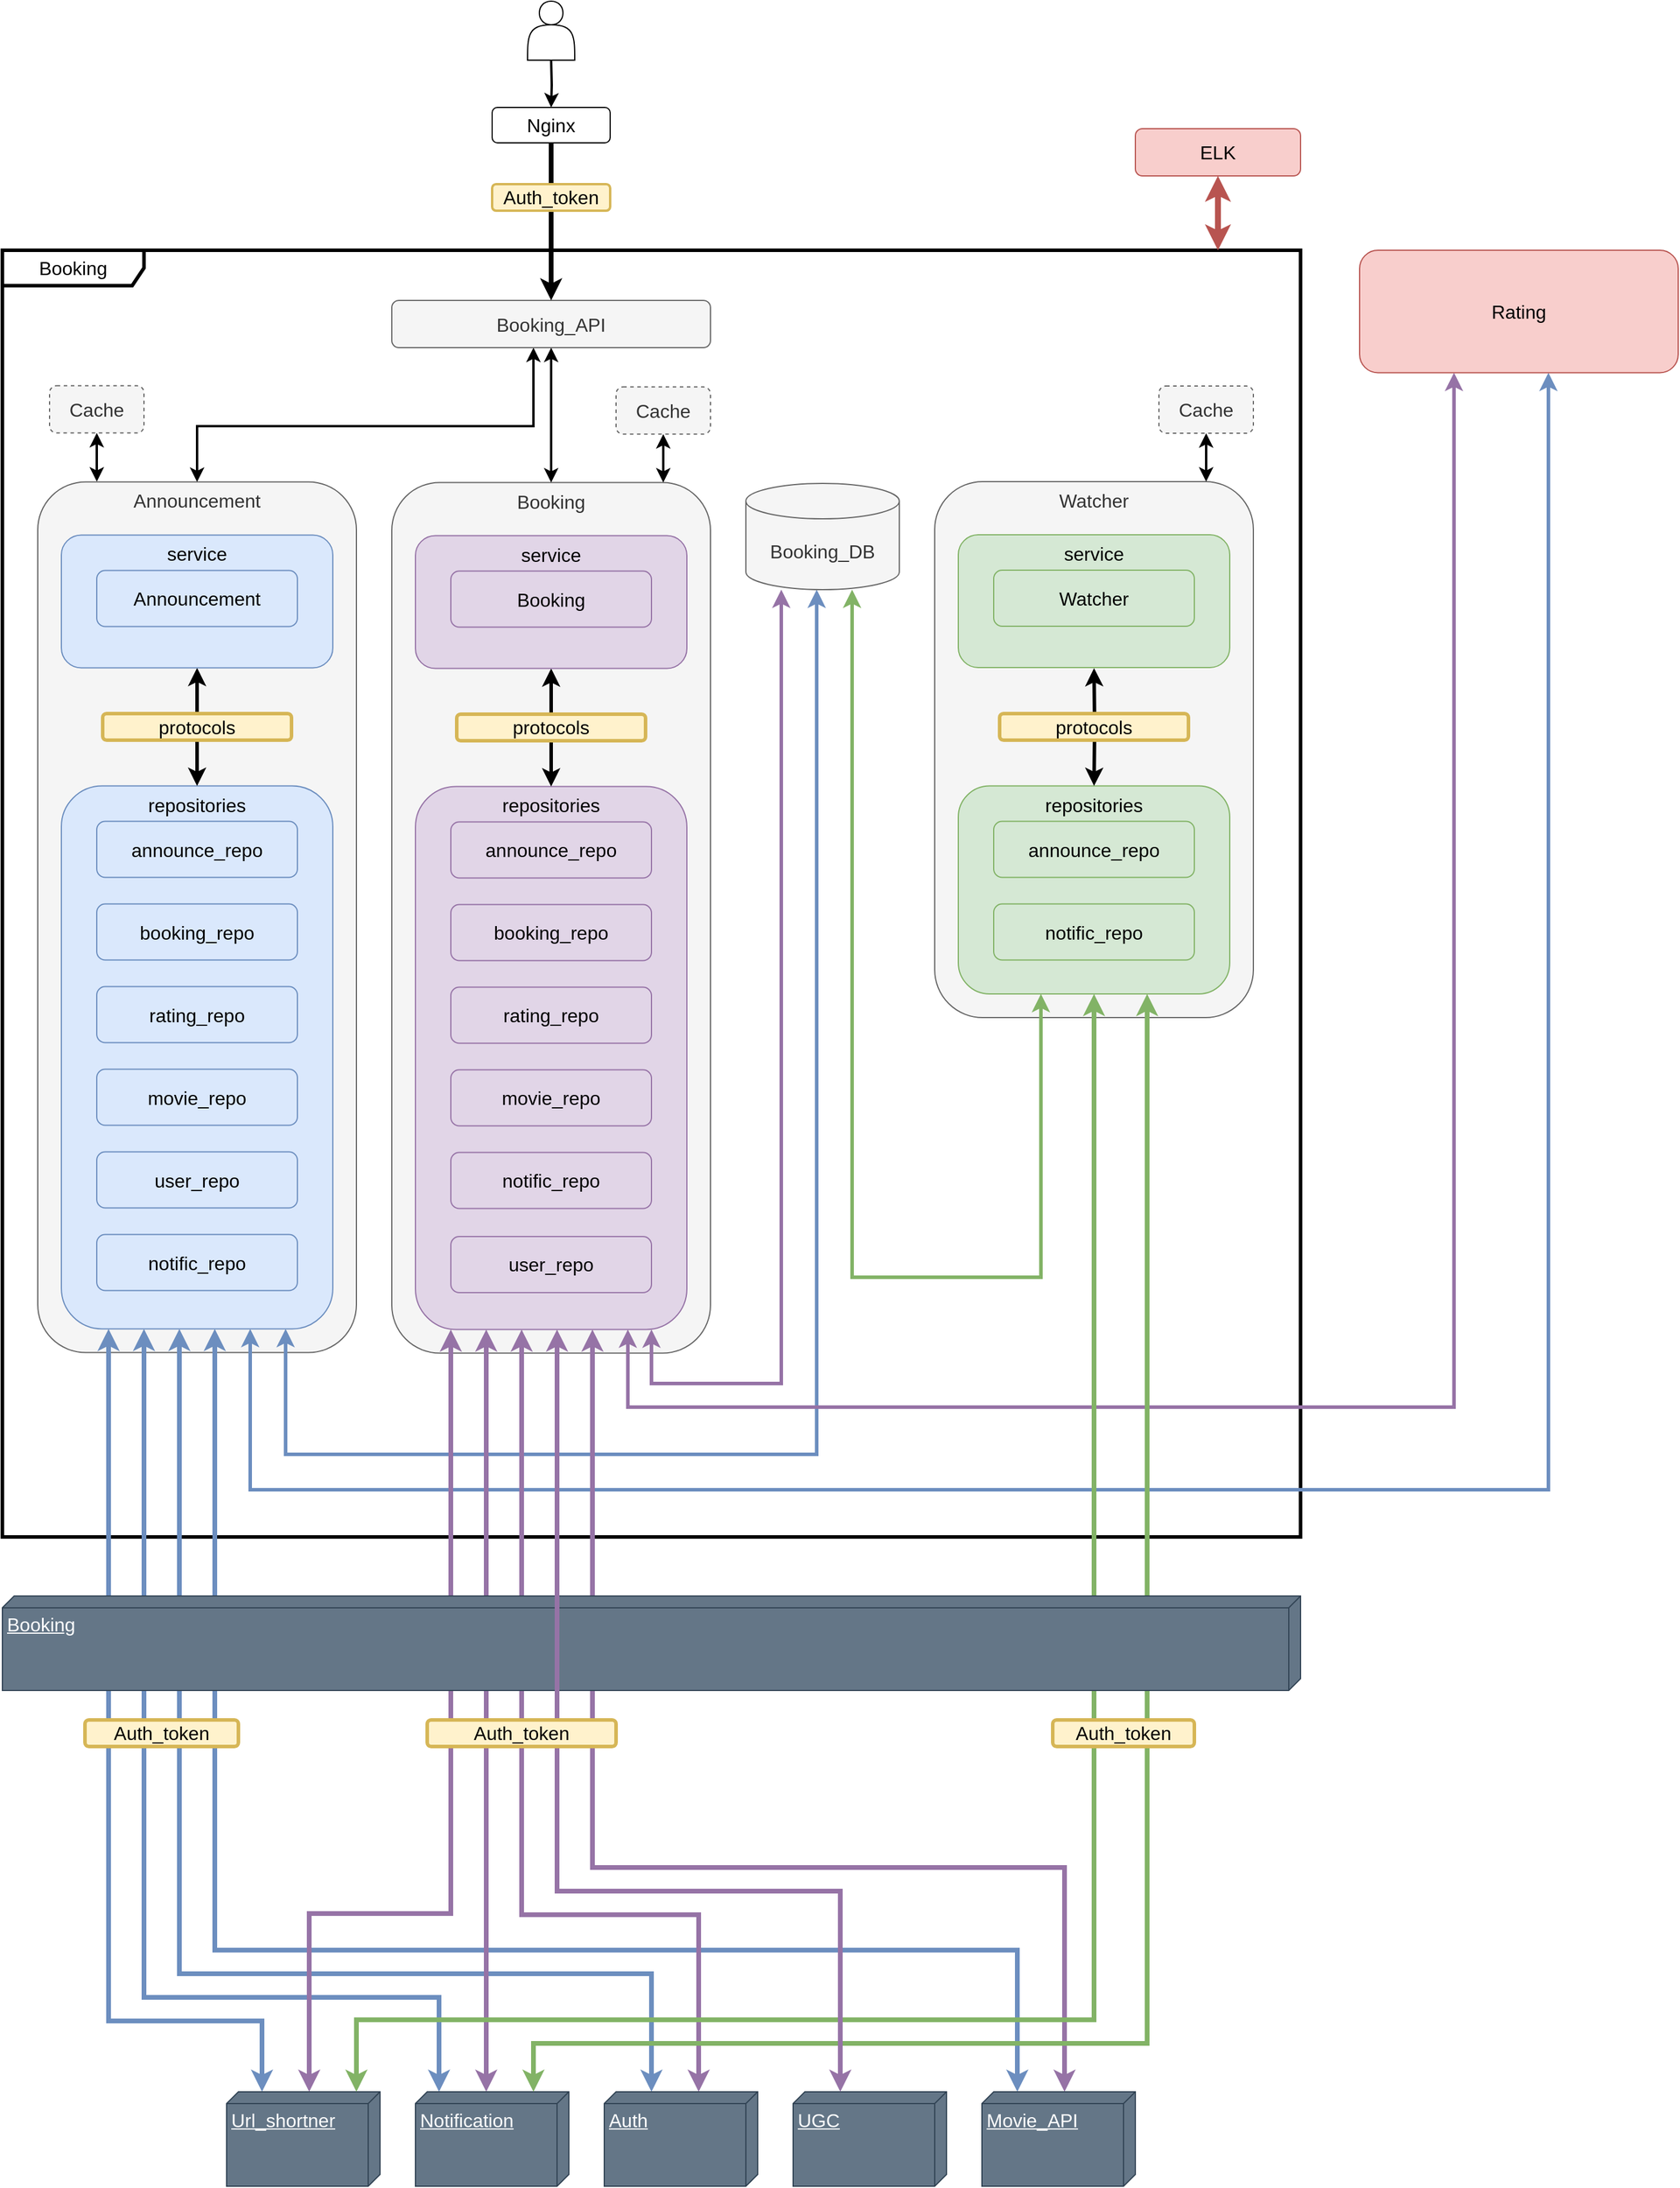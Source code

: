 <mxfile version="21.1.2" type="device">
  <diagram name="Page-1" id="5f0bae14-7c28-e335-631c-24af17079c00">
    <mxGraphModel dx="774" dy="3084" grid="1" gridSize="10" guides="1" tooltips="1" connect="1" arrows="1" fold="1" page="1" pageScale="1" pageWidth="1654" pageHeight="1169" background="none" math="0" shadow="0">
      <root>
        <mxCell id="0" />
        <mxCell id="1" parent="0" />
        <mxCell id="QMjqb86_VweFeZpwHgAz-182" value="Booking" style="shape=umlFrame;whiteSpace=wrap;html=1;fontSize=16;width=120;height=30;strokeWidth=3;shadow=0;" parent="1" vertex="1">
          <mxGeometry x="5100" y="291" width="1100" height="1090" as="geometry" />
        </mxCell>
        <mxCell id="QMjqb86_VweFeZpwHgAz-158" value="Watcher" style="rounded=1;whiteSpace=wrap;html=1;fontSize=16;verticalAlign=top;horizontal=1;fillColor=#f5f5f5;strokeColor=#666666;fontColor=#333333;" parent="1" vertex="1">
          <mxGeometry x="5890" y="487" width="270" height="454" as="geometry" />
        </mxCell>
        <mxCell id="QMjqb86_VweFeZpwHgAz-90" value="Booking" style="rounded=1;whiteSpace=wrap;html=1;fontSize=16;verticalAlign=top;horizontal=1;fillColor=#f5f5f5;strokeColor=#666666;fontColor=#333333;" parent="1" vertex="1">
          <mxGeometry x="5430" y="487.75" width="270" height="737.5" as="geometry" />
        </mxCell>
        <mxCell id="QMjqb86_VweFeZpwHgAz-7" value="Announcement" style="rounded=1;whiteSpace=wrap;html=1;fontSize=16;verticalAlign=top;horizontal=1;fillColor=#f5f5f5;strokeColor=#666666;fontColor=#333333;" parent="1" vertex="1">
          <mxGeometry x="5130" y="487.25" width="270" height="737.5" as="geometry" />
        </mxCell>
        <mxCell id="QMjqb86_VweFeZpwHgAz-134" style="edgeStyle=orthogonalEdgeStyle;rounded=0;orthogonalLoop=1;jettySize=auto;html=1;startArrow=classic;startFill=1;strokeWidth=4;fillColor=#dae8fc;strokeColor=#6c8ebf;" parent="1" source="QMjqb86_VweFeZpwHgAz-29" target="QMjqb86_VweFeZpwHgAz-109" edge="1">
          <mxGeometry relative="1" as="geometry">
            <Array as="points">
              <mxPoint x="5190" y="1791" />
              <mxPoint x="5320" y="1791" />
            </Array>
          </mxGeometry>
        </mxCell>
        <mxCell id="QMjqb86_VweFeZpwHgAz-135" style="edgeStyle=orthogonalEdgeStyle;rounded=0;orthogonalLoop=1;jettySize=auto;html=1;strokeWidth=4;startArrow=classic;startFill=1;fillColor=#dae8fc;strokeColor=#6c8ebf;" parent="1" source="QMjqb86_VweFeZpwHgAz-29" target="QMjqb86_VweFeZpwHgAz-105" edge="1">
          <mxGeometry relative="1" as="geometry">
            <Array as="points">
              <mxPoint x="5220" y="1771" />
              <mxPoint x="5470" y="1771" />
            </Array>
          </mxGeometry>
        </mxCell>
        <mxCell id="QMjqb86_VweFeZpwHgAz-136" style="edgeStyle=orthogonalEdgeStyle;rounded=0;orthogonalLoop=1;jettySize=auto;html=1;strokeWidth=4;startArrow=classic;startFill=1;fillColor=#dae8fc;strokeColor=#6c8ebf;" parent="1" source="QMjqb86_VweFeZpwHgAz-29" target="QMjqb86_VweFeZpwHgAz-106" edge="1">
          <mxGeometry relative="1" as="geometry">
            <Array as="points">
              <mxPoint x="5250" y="1751" />
              <mxPoint x="5650" y="1751" />
            </Array>
          </mxGeometry>
        </mxCell>
        <mxCell id="QMjqb86_VweFeZpwHgAz-137" style="edgeStyle=orthogonalEdgeStyle;rounded=0;orthogonalLoop=1;jettySize=auto;html=1;strokeWidth=4;startArrow=classic;startFill=1;fillColor=#dae8fc;strokeColor=#6c8ebf;" parent="1" source="QMjqb86_VweFeZpwHgAz-29" target="QMjqb86_VweFeZpwHgAz-108" edge="1">
          <mxGeometry relative="1" as="geometry">
            <Array as="points">
              <mxPoint x="5280" y="1731" />
              <mxPoint x="5960" y="1731" />
            </Array>
          </mxGeometry>
        </mxCell>
        <mxCell id="QMjqb86_VweFeZpwHgAz-139" style="edgeStyle=orthogonalEdgeStyle;rounded=0;orthogonalLoop=1;jettySize=auto;html=1;strokeWidth=3;startArrow=classic;startFill=1;fillColor=#dae8fc;strokeColor=#6c8ebf;" parent="1" source="QMjqb86_VweFeZpwHgAz-29" target="QMjqb86_VweFeZpwHgAz-118" edge="1">
          <mxGeometry relative="1" as="geometry">
            <Array as="points">
              <mxPoint x="5310" y="1341" />
              <mxPoint x="6410" y="1341" />
            </Array>
          </mxGeometry>
        </mxCell>
        <mxCell id="QMjqb86_VweFeZpwHgAz-141" style="edgeStyle=orthogonalEdgeStyle;rounded=0;orthogonalLoop=1;jettySize=auto;html=1;strokeWidth=3;startArrow=classic;startFill=1;fillColor=#dae8fc;strokeColor=#6c8ebf;" parent="1" source="QMjqb86_VweFeZpwHgAz-29" target="QMjqb86_VweFeZpwHgAz-110" edge="1">
          <mxGeometry relative="1" as="geometry">
            <Array as="points">
              <mxPoint x="5340" y="1311" />
              <mxPoint x="5790" y="1311" />
            </Array>
          </mxGeometry>
        </mxCell>
        <mxCell id="QMjqb86_VweFeZpwHgAz-29" value="repositories" style="rounded=1;whiteSpace=wrap;html=1;fontSize=16;fillColor=#dae8fc;strokeColor=#6c8ebf;verticalAlign=top;" parent="1" vertex="1">
          <mxGeometry x="5150" y="744.75" width="230" height="460" as="geometry" />
        </mxCell>
        <mxCell id="QMjqb86_VweFeZpwHgAz-60" value="announce_repo" style="rounded=1;whiteSpace=wrap;html=1;fontSize=16;fillColor=#dae8fc;strokeColor=#6c8ebf;verticalAlign=middle;" parent="1" vertex="1">
          <mxGeometry x="5180" y="774.75" width="170" height="47.5" as="geometry" />
        </mxCell>
        <mxCell id="QMjqb86_VweFeZpwHgAz-61" value="booking_repo" style="rounded=1;whiteSpace=wrap;html=1;fontSize=16;fillColor=#dae8fc;strokeColor=#6c8ebf;verticalAlign=middle;" parent="1" vertex="1">
          <mxGeometry x="5180" y="844.75" width="170" height="47.5" as="geometry" />
        </mxCell>
        <mxCell id="QMjqb86_VweFeZpwHgAz-62" value="movie_repo" style="rounded=1;whiteSpace=wrap;html=1;fontSize=16;fillColor=#dae8fc;strokeColor=#6c8ebf;verticalAlign=middle;" parent="1" vertex="1">
          <mxGeometry x="5180" y="984.75" width="170" height="47.5" as="geometry" />
        </mxCell>
        <mxCell id="QMjqb86_VweFeZpwHgAz-63" value="rating_repo" style="rounded=1;whiteSpace=wrap;html=1;fontSize=16;fillColor=#dae8fc;strokeColor=#6c8ebf;verticalAlign=middle;" parent="1" vertex="1">
          <mxGeometry x="5180" y="914.75" width="170" height="47.5" as="geometry" />
        </mxCell>
        <mxCell id="QMjqb86_VweFeZpwHgAz-64" value="user_repo" style="rounded=1;whiteSpace=wrap;html=1;fontSize=16;fillColor=#dae8fc;strokeColor=#6c8ebf;verticalAlign=middle;" parent="1" vertex="1">
          <mxGeometry x="5180" y="1054.75" width="170" height="47.5" as="geometry" />
        </mxCell>
        <mxCell id="QMjqb86_VweFeZpwHgAz-65" value="notific_repo" style="rounded=1;whiteSpace=wrap;html=1;fontSize=16;fillColor=#dae8fc;strokeColor=#6c8ebf;verticalAlign=middle;" parent="1" vertex="1">
          <mxGeometry x="5180" y="1124.75" width="170" height="47.5" as="geometry" />
        </mxCell>
        <mxCell id="QMjqb86_VweFeZpwHgAz-77" style="edgeStyle=orthogonalEdgeStyle;rounded=0;orthogonalLoop=1;jettySize=auto;html=1;exitX=0.5;exitY=1;exitDx=0;exitDy=0;entryX=0.5;entryY=0;entryDx=0;entryDy=0;strokeWidth=3;startArrow=classic;startFill=1;" parent="1" source="QMjqb86_VweFeZpwHgAz-68" target="QMjqb86_VweFeZpwHgAz-29" edge="1">
          <mxGeometry relative="1" as="geometry" />
        </mxCell>
        <mxCell id="QMjqb86_VweFeZpwHgAz-68" value="service" style="rounded=1;whiteSpace=wrap;html=1;fontSize=16;fillColor=#dae8fc;strokeColor=#6c8ebf;verticalAlign=top;" parent="1" vertex="1">
          <mxGeometry x="5150" y="532.25" width="230" height="112.5" as="geometry" />
        </mxCell>
        <mxCell id="QMjqb86_VweFeZpwHgAz-69" value="Announcement" style="rounded=1;whiteSpace=wrap;html=1;fontSize=16;fillColor=#dae8fc;strokeColor=#6c8ebf;verticalAlign=middle;" parent="1" vertex="1">
          <mxGeometry x="5180" y="562.25" width="170" height="47.5" as="geometry" />
        </mxCell>
        <mxCell id="QMjqb86_VweFeZpwHgAz-76" value="protocols" style="rounded=1;whiteSpace=wrap;html=1;fontSize=16;fillColor=#fff2cc;strokeColor=#d6b656;strokeWidth=3;" parent="1" vertex="1">
          <mxGeometry x="5185" y="683.5" width="160" height="22.5" as="geometry" />
        </mxCell>
        <mxCell id="QMjqb86_VweFeZpwHgAz-142" style="edgeStyle=orthogonalEdgeStyle;rounded=0;orthogonalLoop=1;jettySize=auto;html=1;startArrow=classic;startFill=1;strokeWidth=3;fillColor=#e1d5e7;strokeColor=#9673a6;" parent="1" source="QMjqb86_VweFeZpwHgAz-91" target="QMjqb86_VweFeZpwHgAz-110" edge="1">
          <mxGeometry relative="1" as="geometry">
            <Array as="points">
              <mxPoint x="5650" y="1251" />
              <mxPoint x="5760" y="1251" />
            </Array>
          </mxGeometry>
        </mxCell>
        <mxCell id="QMjqb86_VweFeZpwHgAz-143" style="edgeStyle=orthogonalEdgeStyle;rounded=0;orthogonalLoop=1;jettySize=auto;html=1;strokeWidth=3;startArrow=classic;startFill=1;fillColor=#e1d5e7;strokeColor=#9673a6;" parent="1" source="QMjqb86_VweFeZpwHgAz-91" target="QMjqb86_VweFeZpwHgAz-118" edge="1">
          <mxGeometry relative="1" as="geometry">
            <Array as="points">
              <mxPoint x="5630" y="1271" />
              <mxPoint x="6330" y="1271" />
            </Array>
          </mxGeometry>
        </mxCell>
        <mxCell id="QMjqb86_VweFeZpwHgAz-144" style="edgeStyle=orthogonalEdgeStyle;rounded=0;orthogonalLoop=1;jettySize=auto;html=1;strokeWidth=4;fillColor=#e1d5e7;strokeColor=#9673a6;startArrow=classic;startFill=1;" parent="1" source="QMjqb86_VweFeZpwHgAz-91" target="QMjqb86_VweFeZpwHgAz-109" edge="1">
          <mxGeometry relative="1" as="geometry">
            <Array as="points">
              <mxPoint x="5480" y="1700" />
              <mxPoint x="5360" y="1700" />
            </Array>
          </mxGeometry>
        </mxCell>
        <mxCell id="QMjqb86_VweFeZpwHgAz-145" style="edgeStyle=orthogonalEdgeStyle;rounded=0;orthogonalLoop=1;jettySize=auto;html=1;strokeWidth=4;startArrow=classic;startFill=1;fillColor=#e1d5e7;strokeColor=#9673a6;" parent="1" source="QMjqb86_VweFeZpwHgAz-91" target="QMjqb86_VweFeZpwHgAz-105" edge="1">
          <mxGeometry relative="1" as="geometry">
            <Array as="points">
              <mxPoint x="5510" y="1770" />
              <mxPoint x="5510" y="1770" />
            </Array>
          </mxGeometry>
        </mxCell>
        <mxCell id="QMjqb86_VweFeZpwHgAz-146" style="edgeStyle=orthogonalEdgeStyle;rounded=0;orthogonalLoop=1;jettySize=auto;html=1;strokeWidth=4;fillColor=#e1d5e7;strokeColor=#9673a6;startArrow=classic;startFill=1;" parent="1" source="QMjqb86_VweFeZpwHgAz-91" target="QMjqb86_VweFeZpwHgAz-106" edge="1">
          <mxGeometry relative="1" as="geometry">
            <Array as="points">
              <mxPoint x="5540" y="1701" />
              <mxPoint x="5690" y="1701" />
            </Array>
          </mxGeometry>
        </mxCell>
        <mxCell id="QMjqb86_VweFeZpwHgAz-148" style="edgeStyle=orthogonalEdgeStyle;rounded=0;orthogonalLoop=1;jettySize=auto;html=1;fillColor=#e1d5e7;strokeColor=#9673a6;strokeWidth=4;startArrow=classic;startFill=1;" parent="1" source="QMjqb86_VweFeZpwHgAz-91" target="QMjqb86_VweFeZpwHgAz-108" edge="1">
          <mxGeometry relative="1" as="geometry">
            <Array as="points">
              <mxPoint x="5600" y="1661" />
              <mxPoint x="6000" y="1661" />
            </Array>
          </mxGeometry>
        </mxCell>
        <mxCell id="QMjqb86_VweFeZpwHgAz-91" value="repositories" style="rounded=1;whiteSpace=wrap;html=1;fontSize=16;fillColor=#e1d5e7;strokeColor=#9673a6;verticalAlign=top;" parent="1" vertex="1">
          <mxGeometry x="5450" y="745.25" width="230" height="460" as="geometry" />
        </mxCell>
        <mxCell id="QMjqb86_VweFeZpwHgAz-92" value="announce_repo" style="rounded=1;whiteSpace=wrap;html=1;fontSize=16;fillColor=#e1d5e7;strokeColor=#9673a6;verticalAlign=middle;" parent="1" vertex="1">
          <mxGeometry x="5480" y="775.25" width="170" height="47.5" as="geometry" />
        </mxCell>
        <mxCell id="QMjqb86_VweFeZpwHgAz-93" value="booking_repo" style="rounded=1;whiteSpace=wrap;html=1;fontSize=16;fillColor=#e1d5e7;strokeColor=#9673a6;verticalAlign=middle;" parent="1" vertex="1">
          <mxGeometry x="5480" y="845.25" width="170" height="47.5" as="geometry" />
        </mxCell>
        <mxCell id="QMjqb86_VweFeZpwHgAz-94" value="movie_repo" style="rounded=1;whiteSpace=wrap;html=1;fontSize=16;fillColor=#e1d5e7;strokeColor=#9673a6;verticalAlign=middle;" parent="1" vertex="1">
          <mxGeometry x="5480" y="985.25" width="170" height="47.5" as="geometry" />
        </mxCell>
        <mxCell id="QMjqb86_VweFeZpwHgAz-95" value="rating_repo" style="rounded=1;whiteSpace=wrap;html=1;fontSize=16;fillColor=#e1d5e7;strokeColor=#9673a6;verticalAlign=middle;" parent="1" vertex="1">
          <mxGeometry x="5480" y="915.25" width="170" height="47.5" as="geometry" />
        </mxCell>
        <mxCell id="QMjqb86_VweFeZpwHgAz-96" value="user_repo" style="rounded=1;whiteSpace=wrap;html=1;fontSize=16;fillColor=#e1d5e7;strokeColor=#9673a6;verticalAlign=middle;" parent="1" vertex="1">
          <mxGeometry x="5480" y="1126.5" width="170" height="47.5" as="geometry" />
        </mxCell>
        <mxCell id="QMjqb86_VweFeZpwHgAz-97" value="notific_repo" style="rounded=1;whiteSpace=wrap;html=1;fontSize=16;fillColor=#e1d5e7;strokeColor=#9673a6;verticalAlign=middle;" parent="1" vertex="1">
          <mxGeometry x="5480" y="1055.25" width="170" height="47.5" as="geometry" />
        </mxCell>
        <mxCell id="QMjqb86_VweFeZpwHgAz-98" style="edgeStyle=orthogonalEdgeStyle;rounded=0;orthogonalLoop=1;jettySize=auto;html=1;exitX=0.5;exitY=1;exitDx=0;exitDy=0;entryX=0.5;entryY=0;entryDx=0;entryDy=0;strokeWidth=3;startArrow=classic;startFill=1;" parent="1" source="QMjqb86_VweFeZpwHgAz-99" target="QMjqb86_VweFeZpwHgAz-91" edge="1">
          <mxGeometry relative="1" as="geometry" />
        </mxCell>
        <mxCell id="QMjqb86_VweFeZpwHgAz-99" value="service" style="rounded=1;whiteSpace=wrap;html=1;fontSize=16;fillColor=#e1d5e7;strokeColor=#9673a6;verticalAlign=top;" parent="1" vertex="1">
          <mxGeometry x="5450" y="532.75" width="230" height="112.5" as="geometry" />
        </mxCell>
        <mxCell id="QMjqb86_VweFeZpwHgAz-100" value="Booking" style="rounded=1;whiteSpace=wrap;html=1;fontSize=16;fillColor=#e1d5e7;strokeColor=#9673a6;verticalAlign=middle;" parent="1" vertex="1">
          <mxGeometry x="5480" y="562.75" width="170" height="47.5" as="geometry" />
        </mxCell>
        <mxCell id="QMjqb86_VweFeZpwHgAz-101" value="protocols" style="rounded=1;whiteSpace=wrap;html=1;fontSize=16;fillColor=#fff2cc;strokeColor=#d6b656;strokeWidth=3;" parent="1" vertex="1">
          <mxGeometry x="5485" y="684" width="160" height="22.5" as="geometry" />
        </mxCell>
        <mxCell id="QMjqb86_VweFeZpwHgAz-103" style="edgeStyle=orthogonalEdgeStyle;rounded=0;orthogonalLoop=1;jettySize=auto;html=1;startArrow=classic;startFill=1;strokeWidth=2;" parent="1" source="QMjqb86_VweFeZpwHgAz-102" edge="1">
          <mxGeometry relative="1" as="geometry">
            <Array as="points">
              <mxPoint x="5180" y="470.75" />
              <mxPoint x="5180" y="470.75" />
            </Array>
            <mxPoint x="5180.053" y="487" as="targetPoint" />
          </mxGeometry>
        </mxCell>
        <mxCell id="QMjqb86_VweFeZpwHgAz-102" value="Cache" style="rounded=1;whiteSpace=wrap;html=1;fontSize=16;fillColor=#f5f5f5;strokeColor=#666666;dashed=1;fontColor=#333333;" parent="1" vertex="1">
          <mxGeometry x="5140" y="405.75" width="80" height="40" as="geometry" />
        </mxCell>
        <mxCell id="QMjqb86_VweFeZpwHgAz-105" value="Notification" style="verticalAlign=top;align=left;spacingTop=8;spacingLeft=2;spacingRight=12;shape=cube;size=10;direction=south;fontStyle=4;html=1;fontSize=16;fillColor=#647687;fontColor=#ffffff;strokeColor=#314354;" parent="1" vertex="1">
          <mxGeometry x="5450" y="1851" width="130" height="80" as="geometry" />
        </mxCell>
        <mxCell id="QMjqb86_VweFeZpwHgAz-106" value="Auth" style="verticalAlign=top;align=left;spacingTop=8;spacingLeft=2;spacingRight=12;shape=cube;size=10;direction=south;fontStyle=4;html=1;fontSize=16;fillColor=#647687;fontColor=#ffffff;strokeColor=#314354;" parent="1" vertex="1">
          <mxGeometry x="5610" y="1851" width="130" height="80" as="geometry" />
        </mxCell>
        <mxCell id="QMjqb86_VweFeZpwHgAz-107" value="UGC" style="verticalAlign=top;align=left;spacingTop=8;spacingLeft=2;spacingRight=12;shape=cube;size=10;direction=south;fontStyle=4;html=1;fontSize=16;fillColor=#647687;fontColor=#ffffff;strokeColor=#314354;" parent="1" vertex="1">
          <mxGeometry x="5770" y="1851" width="130" height="80" as="geometry" />
        </mxCell>
        <mxCell id="QMjqb86_VweFeZpwHgAz-108" value="Movie_API" style="verticalAlign=top;align=left;spacingTop=8;spacingLeft=2;spacingRight=12;shape=cube;size=10;direction=south;fontStyle=4;html=1;fontSize=16;fillColor=#647687;fontColor=#ffffff;strokeColor=#314354;" parent="1" vertex="1">
          <mxGeometry x="5930" y="1851" width="130" height="80" as="geometry" />
        </mxCell>
        <mxCell id="QMjqb86_VweFeZpwHgAz-109" value="Url_shortner" style="verticalAlign=top;align=left;spacingTop=8;spacingLeft=2;spacingRight=12;shape=cube;size=10;direction=south;fontStyle=4;html=1;fontSize=16;fillColor=#647687;fontColor=#ffffff;strokeColor=#314354;" parent="1" vertex="1">
          <mxGeometry x="5290" y="1851" width="130" height="80" as="geometry" />
        </mxCell>
        <mxCell id="QMjqb86_VweFeZpwHgAz-110" value="Booking_DB" style="shape=cylinder3;whiteSpace=wrap;html=1;boundedLbl=1;backgroundOutline=1;size=15;fontSize=16;fillColor=#f5f5f5;strokeColor=#666666;fontColor=#333333;" parent="1" vertex="1">
          <mxGeometry x="5730" y="488.5" width="130" height="90" as="geometry" />
        </mxCell>
        <mxCell id="QMjqb86_VweFeZpwHgAz-118" value="Rating" style="rounded=1;whiteSpace=wrap;html=1;fontSize=16;verticalAlign=middle;horizontal=1;fillColor=#f8cecc;strokeColor=#b85450;" parent="1" vertex="1">
          <mxGeometry x="6250" y="291" width="270" height="103.75" as="geometry" />
        </mxCell>
        <mxCell id="QMjqb86_VweFeZpwHgAz-149" value="Auth_token" style="rounded=1;whiteSpace=wrap;html=1;fontSize=16;fillColor=#fff2cc;strokeColor=#d6b656;strokeWidth=3;" parent="1" vertex="1">
          <mxGeometry x="5170" y="1536" width="130" height="22.5" as="geometry" />
        </mxCell>
        <mxCell id="QMjqb86_VweFeZpwHgAz-155" style="edgeStyle=orthogonalEdgeStyle;rounded=0;orthogonalLoop=1;jettySize=auto;html=1;startArrow=classic;startFill=1;strokeWidth=2;" parent="1" source="QMjqb86_VweFeZpwHgAz-156" edge="1">
          <mxGeometry relative="1" as="geometry">
            <mxPoint x="5660" y="487.75" as="targetPoint" />
            <Array as="points">
              <mxPoint x="5660" y="471.75" />
              <mxPoint x="5660" y="471.75" />
            </Array>
          </mxGeometry>
        </mxCell>
        <mxCell id="QMjqb86_VweFeZpwHgAz-156" value="Cache" style="rounded=1;whiteSpace=wrap;html=1;fontSize=16;fillColor=#f5f5f5;strokeColor=#666666;dashed=1;fontColor=#333333;" parent="1" vertex="1">
          <mxGeometry x="5620" y="406.75" width="80" height="40" as="geometry" />
        </mxCell>
        <mxCell id="QMjqb86_VweFeZpwHgAz-177" style="edgeStyle=orthogonalEdgeStyle;rounded=0;orthogonalLoop=1;jettySize=auto;html=1;strokeWidth=3;fillColor=#d5e8d4;strokeColor=#82b366;startArrow=classic;startFill=1;" parent="1" source="QMjqb86_VweFeZpwHgAz-171" target="QMjqb86_VweFeZpwHgAz-110" edge="1">
          <mxGeometry relative="1" as="geometry">
            <Array as="points">
              <mxPoint x="5980" y="1161" />
              <mxPoint x="5820" y="1161" />
            </Array>
          </mxGeometry>
        </mxCell>
        <mxCell id="QMjqb86_VweFeZpwHgAz-178" style="edgeStyle=orthogonalEdgeStyle;rounded=0;orthogonalLoop=1;jettySize=auto;html=1;strokeWidth=4;startArrow=classic;startFill=1;fillColor=#d5e8d4;strokeColor=#82b366;" parent="1" source="QMjqb86_VweFeZpwHgAz-171" target="QMjqb86_VweFeZpwHgAz-105" edge="1">
          <mxGeometry relative="1" as="geometry">
            <Array as="points">
              <mxPoint x="6070" y="1810" />
              <mxPoint x="5550" y="1810" />
            </Array>
          </mxGeometry>
        </mxCell>
        <mxCell id="QMjqb86_VweFeZpwHgAz-159" value="service" style="rounded=1;whiteSpace=wrap;html=1;fontSize=16;verticalAlign=top;fillColor=#d5e8d4;strokeColor=#82b366;" parent="1" vertex="1">
          <mxGeometry x="5910" y="532" width="230" height="112.5" as="geometry" />
        </mxCell>
        <mxCell id="QMjqb86_VweFeZpwHgAz-160" value="Watcher" style="rounded=1;whiteSpace=wrap;html=1;fontSize=16;verticalAlign=middle;fillColor=#d5e8d4;strokeColor=#82b366;" parent="1" vertex="1">
          <mxGeometry x="5940" y="562" width="170" height="47.5" as="geometry" />
        </mxCell>
        <mxCell id="QMjqb86_VweFeZpwHgAz-161" style="edgeStyle=orthogonalEdgeStyle;rounded=0;orthogonalLoop=1;jettySize=auto;html=1;startArrow=classic;startFill=1;strokeWidth=2;" parent="1" source="QMjqb86_VweFeZpwHgAz-162" edge="1">
          <mxGeometry relative="1" as="geometry">
            <mxPoint x="6120" y="487" as="targetPoint" />
            <Array as="points">
              <mxPoint x="6120" y="471" />
              <mxPoint x="6120" y="471" />
            </Array>
          </mxGeometry>
        </mxCell>
        <mxCell id="QMjqb86_VweFeZpwHgAz-162" value="Cache" style="rounded=1;whiteSpace=wrap;html=1;fontSize=16;fillColor=#f5f5f5;strokeColor=#666666;dashed=1;fontColor=#333333;" parent="1" vertex="1">
          <mxGeometry x="6080" y="406" width="80" height="40" as="geometry" />
        </mxCell>
        <mxCell id="QMjqb86_VweFeZpwHgAz-179" style="edgeStyle=orthogonalEdgeStyle;rounded=0;orthogonalLoop=1;jettySize=auto;html=1;fillColor=#d5e8d4;strokeColor=#82b366;strokeWidth=4;startArrow=classic;startFill=1;" parent="1" source="QMjqb86_VweFeZpwHgAz-171" target="QMjqb86_VweFeZpwHgAz-109" edge="1">
          <mxGeometry relative="1" as="geometry">
            <Array as="points">
              <mxPoint x="6025" y="1790" />
              <mxPoint x="5400" y="1790" />
            </Array>
          </mxGeometry>
        </mxCell>
        <mxCell id="QMjqb86_VweFeZpwHgAz-171" value="repositories" style="rounded=1;whiteSpace=wrap;html=1;fontSize=16;fillColor=#d5e8d4;strokeColor=#82b366;verticalAlign=top;" parent="1" vertex="1">
          <mxGeometry x="5910" y="744.75" width="230" height="176.25" as="geometry" />
        </mxCell>
        <mxCell id="QMjqb86_VweFeZpwHgAz-172" value="announce_repo" style="rounded=1;whiteSpace=wrap;html=1;fontSize=16;fillColor=#d5e8d4;strokeColor=#82b366;verticalAlign=middle;" parent="1" vertex="1">
          <mxGeometry x="5940" y="774.75" width="170" height="47.5" as="geometry" />
        </mxCell>
        <mxCell id="QMjqb86_VweFeZpwHgAz-173" value="notific_repo" style="rounded=1;whiteSpace=wrap;html=1;fontSize=16;fillColor=#d5e8d4;strokeColor=#82b366;verticalAlign=middle;" parent="1" vertex="1">
          <mxGeometry x="5940" y="844.75" width="170" height="47.5" as="geometry" />
        </mxCell>
        <mxCell id="QMjqb86_VweFeZpwHgAz-175" style="edgeStyle=orthogonalEdgeStyle;rounded=0;orthogonalLoop=1;jettySize=auto;html=1;exitX=0.5;exitY=1;exitDx=0;exitDy=0;entryX=0.5;entryY=0;entryDx=0;entryDy=0;strokeWidth=3;startArrow=classic;startFill=1;" parent="1" target="QMjqb86_VweFeZpwHgAz-171" edge="1">
          <mxGeometry relative="1" as="geometry">
            <mxPoint x="6025" y="645" as="sourcePoint" />
          </mxGeometry>
        </mxCell>
        <mxCell id="QMjqb86_VweFeZpwHgAz-176" value="protocols" style="rounded=1;whiteSpace=wrap;html=1;fontSize=16;fillColor=#fff2cc;strokeColor=#d6b656;strokeWidth=3;" parent="1" vertex="1">
          <mxGeometry x="5945" y="683.5" width="160" height="22.5" as="geometry" />
        </mxCell>
        <mxCell id="QMjqb86_VweFeZpwHgAz-154" value="Booking" style="verticalAlign=top;align=left;spacingTop=8;spacingLeft=2;spacingRight=12;shape=cube;size=10;direction=south;fontStyle=4;html=1;fontSize=16;fillColor=#647687;fontColor=#ffffff;strokeColor=#314354;" parent="1" vertex="1">
          <mxGeometry x="5100" y="1431" width="1100" height="80" as="geometry" />
        </mxCell>
        <mxCell id="QMjqb86_VweFeZpwHgAz-180" value="Auth_token" style="rounded=1;whiteSpace=wrap;html=1;fontSize=16;fillColor=#fff2cc;strokeColor=#d6b656;strokeWidth=3;" parent="1" vertex="1">
          <mxGeometry x="5990" y="1536" width="120" height="22.5" as="geometry" />
        </mxCell>
        <mxCell id="QMjqb86_VweFeZpwHgAz-183" value="ELK" style="rounded=1;whiteSpace=wrap;html=1;fontSize=16;fillColor=#f8cecc;strokeColor=#b85450;" parent="1" vertex="1">
          <mxGeometry x="6060" y="188" width="140" height="40" as="geometry" />
        </mxCell>
        <mxCell id="QMjqb86_VweFeZpwHgAz-184" style="edgeStyle=orthogonalEdgeStyle;rounded=0;orthogonalLoop=1;jettySize=auto;html=1;strokeWidth=5;startArrow=classic;startFill=1;endArrow=classic;endFill=1;fillColor=#f8cecc;strokeColor=#b85450;" parent="1" source="QMjqb86_VweFeZpwHgAz-183" target="QMjqb86_VweFeZpwHgAz-182" edge="1">
          <mxGeometry relative="1" as="geometry">
            <mxPoint x="4900.059" y="250.5" as="sourcePoint" />
            <mxPoint x="6130" y="281" as="targetPoint" />
            <Array as="points">
              <mxPoint x="6130" y="281" />
              <mxPoint x="6130" y="281" />
            </Array>
          </mxGeometry>
        </mxCell>
        <mxCell id="QMjqb86_VweFeZpwHgAz-191" style="edgeStyle=orthogonalEdgeStyle;rounded=0;orthogonalLoop=1;jettySize=auto;html=1;strokeWidth=2;startArrow=classic;startFill=1;" parent="1" source="QMjqb86_VweFeZpwHgAz-186" target="QMjqb86_VweFeZpwHgAz-7" edge="1">
          <mxGeometry relative="1" as="geometry">
            <Array as="points">
              <mxPoint x="5550" y="440" />
              <mxPoint x="5265" y="440" />
            </Array>
          </mxGeometry>
        </mxCell>
        <mxCell id="QMjqb86_VweFeZpwHgAz-192" style="edgeStyle=orthogonalEdgeStyle;rounded=0;orthogonalLoop=1;jettySize=auto;html=1;strokeWidth=2;startArrow=classic;startFill=1;" parent="1" source="QMjqb86_VweFeZpwHgAz-186" target="QMjqb86_VweFeZpwHgAz-90" edge="1">
          <mxGeometry relative="1" as="geometry" />
        </mxCell>
        <mxCell id="QMjqb86_VweFeZpwHgAz-186" value="Booking_API" style="rounded=1;whiteSpace=wrap;html=1;fontSize=16;verticalAlign=middle;horizontal=1;fillColor=#f5f5f5;strokeColor=#666666;fontColor=#333333;" parent="1" vertex="1">
          <mxGeometry x="5430" y="333.5" width="270" height="40" as="geometry" />
        </mxCell>
        <mxCell id="QMjqb86_VweFeZpwHgAz-187" style="edgeStyle=orthogonalEdgeStyle;rounded=0;orthogonalLoop=1;jettySize=auto;html=1;strokeWidth=4;fillColor=#e1d5e7;strokeColor=#9673a6;startArrow=classic;startFill=1;" parent="1" source="QMjqb86_VweFeZpwHgAz-91" target="QMjqb86_VweFeZpwHgAz-107" edge="1">
          <mxGeometry relative="1" as="geometry">
            <mxPoint x="5610" y="1205" as="sourcePoint" />
            <mxPoint x="5810" y="1851" as="targetPoint" />
            <Array as="points">
              <mxPoint x="5570" y="1681" />
              <mxPoint x="5810" y="1681" />
            </Array>
          </mxGeometry>
        </mxCell>
        <mxCell id="QMjqb86_VweFeZpwHgAz-153" value="Auth_token" style="rounded=1;whiteSpace=wrap;html=1;fontSize=16;fillColor=#fff2cc;strokeColor=#d6b656;strokeWidth=3;" parent="1" vertex="1">
          <mxGeometry x="5460" y="1536" width="160" height="22.5" as="geometry" />
        </mxCell>
        <mxCell id="U3zBMfZ59ioLL2xYcL-t-6" style="edgeStyle=orthogonalEdgeStyle;rounded=0;orthogonalLoop=1;jettySize=auto;html=1;strokeWidth=4;" parent="1" source="U3zBMfZ59ioLL2xYcL-t-1" target="QMjqb86_VweFeZpwHgAz-186" edge="1">
          <mxGeometry relative="1" as="geometry" />
        </mxCell>
        <mxCell id="U3zBMfZ59ioLL2xYcL-t-1" value="Nginx" style="rounded=1;whiteSpace=wrap;html=1;fontSize=16;" parent="1" vertex="1">
          <mxGeometry x="5515" y="170" width="100" height="30" as="geometry" />
        </mxCell>
        <mxCell id="U3zBMfZ59ioLL2xYcL-t-2" style="edgeStyle=orthogonalEdgeStyle;rounded=0;orthogonalLoop=1;jettySize=auto;html=1;exitX=0.5;exitY=1;exitDx=0;exitDy=0;entryX=0.5;entryY=0;entryDx=0;entryDy=0;strokeWidth=2;fontSize=16;" parent="1" target="U3zBMfZ59ioLL2xYcL-t-1" edge="1">
          <mxGeometry relative="1" as="geometry">
            <mxPoint x="5565" y="130" as="sourcePoint" />
          </mxGeometry>
        </mxCell>
        <mxCell id="U3zBMfZ59ioLL2xYcL-t-3" value="" style="shape=actor;whiteSpace=wrap;html=1;fontSize=16;" parent="1" vertex="1">
          <mxGeometry x="5545" y="80" width="40" height="50" as="geometry" />
        </mxCell>
        <mxCell id="U3zBMfZ59ioLL2xYcL-t-4" value="Auth_token" style="rounded=1;whiteSpace=wrap;html=1;fontSize=16;fillColor=#fff2cc;strokeColor=#d6b656;strokeWidth=2;" parent="1" vertex="1">
          <mxGeometry x="5515" y="235" width="100" height="22.5" as="geometry" />
        </mxCell>
      </root>
    </mxGraphModel>
  </diagram>
</mxfile>
